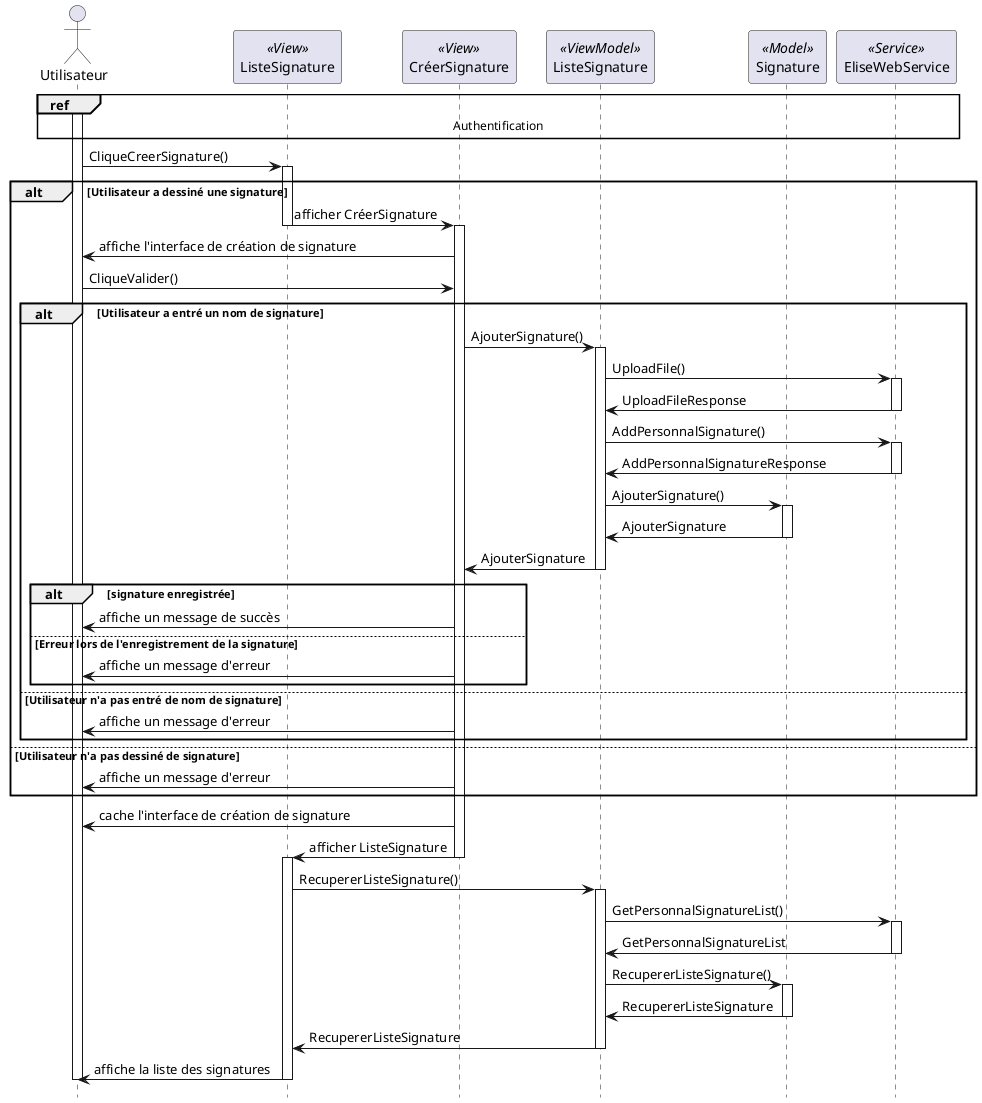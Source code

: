 @startuml sequence_create_signature

hide footbox


actor "Utilisateur" as user
participant "ListeSignature" as liste << View >>
participant "CréerSignature" as create << View >>
participant "ListeSignature" as vm << ViewModel >>
participant "Signature" as model << Model >>
participant "EliseWebService" as ws << Service >>



ref over user, liste,create,vm,model,ws : Authentification
activate user
user -> liste : CliqueCreerSignature()
activate liste
alt Utilisateur a dessiné une signature
liste -> create : afficher CréerSignature
deactivate liste
activate create
create -> user : affiche l'interface de création de signature
user -> create : CliqueValider()
alt Utilisateur a entré un nom de signature
create -> vm : AjouterSignature()
activate vm
vm -> ws : UploadFile()
activate ws
ws -> vm : UploadFileResponse
deactivate ws
vm -> ws : AddPersonnalSignature()
activate ws
ws -> vm : AddPersonnalSignatureResponse
deactivate ws
vm -> model : AjouterSignature()
activate model
model -> vm : AjouterSignature
deactivate model
vm -> create : AjouterSignature
deactivate vm
alt signature enregistrée

create -> user : affiche un message de succès
else Erreur lors de l'enregistrement de la signature
create -> user : affiche un message d'erreur
end
else Utilisateur n'a pas entré de nom de signature
create -> user : affiche un message d'erreur
end
else Utilisateur n'a pas dessiné de signature
create -> user : affiche un message d'erreur
end
create -> user : cache l'interface de création de signature
create -> liste : afficher ListeSignature
deactivate create
activate liste
liste -> vm : RecupererListeSignature()
activate vm
vm -> ws : GetPersonnalSignatureList()
activate ws
ws -> vm : GetPersonnalSignatureList
deactivate ws
vm -> model : RecupererListeSignature()
activate model
model -> vm : RecupererListeSignature
deactivate model
vm -> liste : RecupererListeSignature
deactivate vm
liste -> user : affiche la liste des signatures
deactivate liste
deactivate user